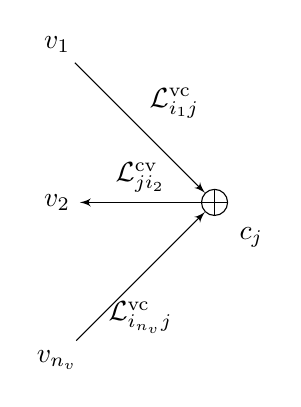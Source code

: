 \begin{tikzpicture}[node distance=2cm,auto,>=latex']
\node at (0,0) (v2) {$v_2$};
\node[circle,draw,label={[label distance=1mm]315:$c_j$}] at (2,0) (cn) {};
\node at (0,2) (v1) {$v_1$};
\node at (0,-2) (vL) {$v_{n_v}$};

\draw[->] (cn) -- node[above] {$\mathcal{L}^{\text{cv}}_{ji_2}$} (v2);
\draw[->] (v1) -- node[] {$\mathcal{L}^{\text{vc}}_{i_1j}$} (cn);
\draw[->] (vL) -- node[below=2mm] {$\mathcal{L}^{\text{vc}}_{i_{n_v}j}$} (cn);
\draw (cn.north) -- (cn.south);
\draw (cn.west) -- (cn.east);
\end{tikzpicture}